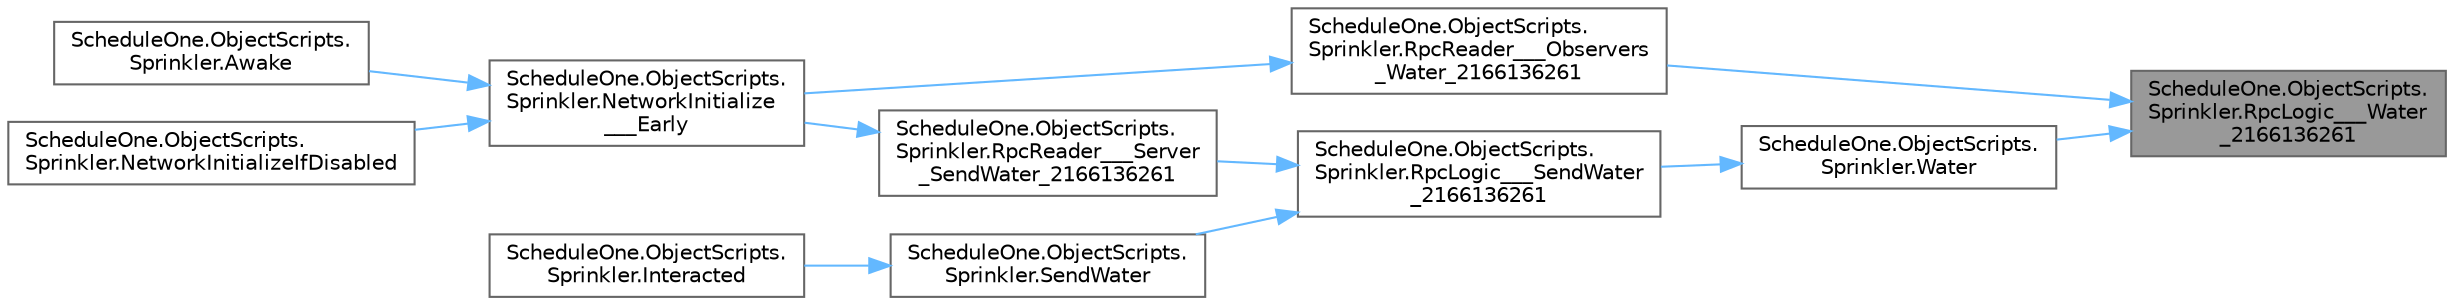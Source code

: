 digraph "ScheduleOne.ObjectScripts.Sprinkler.RpcLogic___Water_2166136261"
{
 // LATEX_PDF_SIZE
  bgcolor="transparent";
  edge [fontname=Helvetica,fontsize=10,labelfontname=Helvetica,labelfontsize=10];
  node [fontname=Helvetica,fontsize=10,shape=box,height=0.2,width=0.4];
  rankdir="RL";
  Node1 [id="Node000001",label="ScheduleOne.ObjectScripts.\lSprinkler.RpcLogic___Water\l_2166136261",height=0.2,width=0.4,color="gray40", fillcolor="grey60", style="filled", fontcolor="black",tooltip=" "];
  Node1 -> Node2 [id="edge1_Node000001_Node000002",dir="back",color="steelblue1",style="solid",tooltip=" "];
  Node2 [id="Node000002",label="ScheduleOne.ObjectScripts.\lSprinkler.RpcReader___Observers\l_Water_2166136261",height=0.2,width=0.4,color="grey40", fillcolor="white", style="filled",URL="$class_schedule_one_1_1_object_scripts_1_1_sprinkler.html#a3d814af77085cd2cc844a8f9b611c02d",tooltip=" "];
  Node2 -> Node3 [id="edge2_Node000002_Node000003",dir="back",color="steelblue1",style="solid",tooltip=" "];
  Node3 [id="Node000003",label="ScheduleOne.ObjectScripts.\lSprinkler.NetworkInitialize\l___Early",height=0.2,width=0.4,color="grey40", fillcolor="white", style="filled",URL="$class_schedule_one_1_1_object_scripts_1_1_sprinkler.html#a6f398993294cbbd6f2992af511eb44d4",tooltip=" "];
  Node3 -> Node4 [id="edge3_Node000003_Node000004",dir="back",color="steelblue1",style="solid",tooltip=" "];
  Node4 [id="Node000004",label="ScheduleOne.ObjectScripts.\lSprinkler.Awake",height=0.2,width=0.4,color="grey40", fillcolor="white", style="filled",URL="$class_schedule_one_1_1_object_scripts_1_1_sprinkler.html#a06974c94d9b910838db5dfbce2841b5e",tooltip=" "];
  Node3 -> Node5 [id="edge4_Node000003_Node000005",dir="back",color="steelblue1",style="solid",tooltip=" "];
  Node5 [id="Node000005",label="ScheduleOne.ObjectScripts.\lSprinkler.NetworkInitializeIfDisabled",height=0.2,width=0.4,color="grey40", fillcolor="white", style="filled",URL="$class_schedule_one_1_1_object_scripts_1_1_sprinkler.html#af6179e7ee88c6b1c3c21f08c754b5f14",tooltip=" "];
  Node1 -> Node6 [id="edge5_Node000001_Node000006",dir="back",color="steelblue1",style="solid",tooltip=" "];
  Node6 [id="Node000006",label="ScheduleOne.ObjectScripts.\lSprinkler.Water",height=0.2,width=0.4,color="grey40", fillcolor="white", style="filled",URL="$class_schedule_one_1_1_object_scripts_1_1_sprinkler.html#a6e937a8ab6c19cd1e527b880fd8f4720",tooltip=" "];
  Node6 -> Node7 [id="edge6_Node000006_Node000007",dir="back",color="steelblue1",style="solid",tooltip=" "];
  Node7 [id="Node000007",label="ScheduleOne.ObjectScripts.\lSprinkler.RpcLogic___SendWater\l_2166136261",height=0.2,width=0.4,color="grey40", fillcolor="white", style="filled",URL="$class_schedule_one_1_1_object_scripts_1_1_sprinkler.html#a1f4b608d123296c3d4d48061668478d1",tooltip=" "];
  Node7 -> Node8 [id="edge7_Node000007_Node000008",dir="back",color="steelblue1",style="solid",tooltip=" "];
  Node8 [id="Node000008",label="ScheduleOne.ObjectScripts.\lSprinkler.RpcReader___Server\l_SendWater_2166136261",height=0.2,width=0.4,color="grey40", fillcolor="white", style="filled",URL="$class_schedule_one_1_1_object_scripts_1_1_sprinkler.html#a2f613fb97e465e87c12c91a216bb49ea",tooltip=" "];
  Node8 -> Node3 [id="edge8_Node000008_Node000003",dir="back",color="steelblue1",style="solid",tooltip=" "];
  Node7 -> Node9 [id="edge9_Node000007_Node000009",dir="back",color="steelblue1",style="solid",tooltip=" "];
  Node9 [id="Node000009",label="ScheduleOne.ObjectScripts.\lSprinkler.SendWater",height=0.2,width=0.4,color="grey40", fillcolor="white", style="filled",URL="$class_schedule_one_1_1_object_scripts_1_1_sprinkler.html#a9a4947f9e14c2f08c3bc5becb737609b",tooltip=" "];
  Node9 -> Node10 [id="edge10_Node000009_Node000010",dir="back",color="steelblue1",style="solid",tooltip=" "];
  Node10 [id="Node000010",label="ScheduleOne.ObjectScripts.\lSprinkler.Interacted",height=0.2,width=0.4,color="grey40", fillcolor="white", style="filled",URL="$class_schedule_one_1_1_object_scripts_1_1_sprinkler.html#a4f1b59db787eb9ba9c62cda3efe7b616",tooltip=" "];
}
